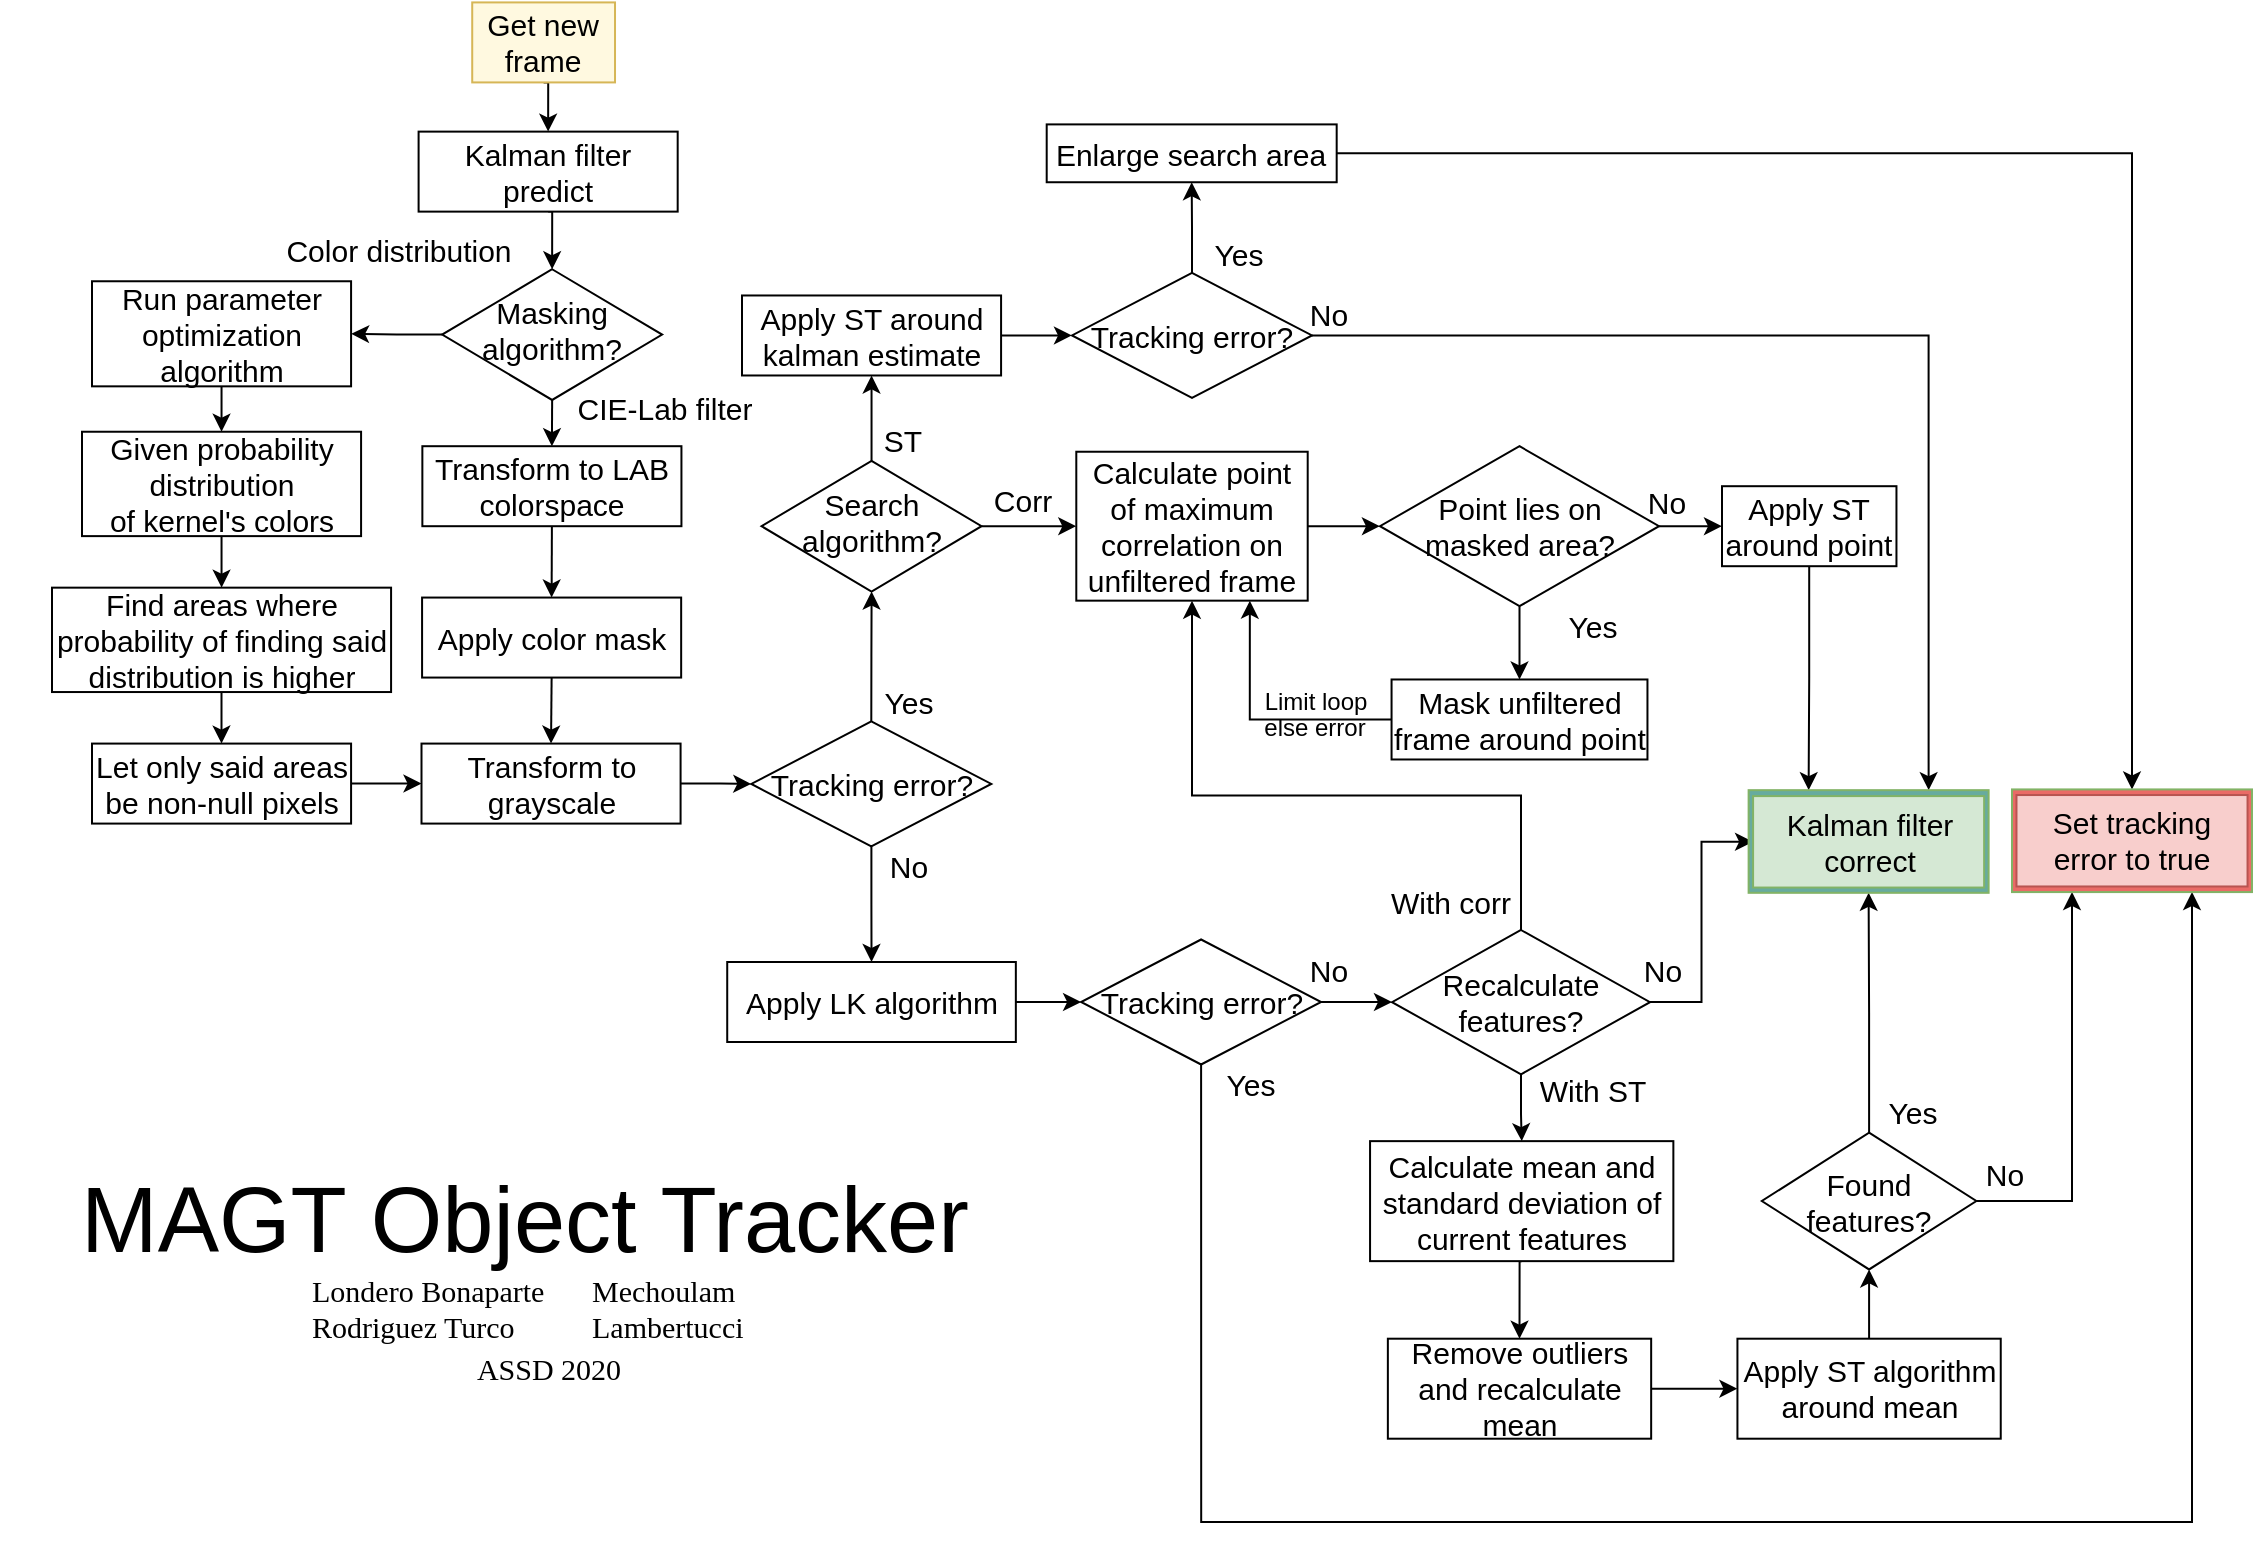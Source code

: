 <mxfile version="13.5.3" type="device"><diagram id="R2lEEEUBdFMjLlhIrx00" name="Page-1"><mxGraphModel dx="1564" dy="2038" grid="1" gridSize="10" guides="1" tooltips="1" connect="1" arrows="1" fold="1" page="1" pageScale="1" pageWidth="850" pageHeight="1100" math="0" shadow="0" extFonts="Permanent Marker^https://fonts.googleapis.com/css?family=Permanent+Marker"><root><mxCell id="0"/><mxCell id="1" parent="0"/><mxCell id="aij4Y5n4_6atn24q3cWg-106" value="&lt;span style=&quot;font-size: 46px&quot;&gt;MAGT Object Tracker&lt;br&gt;&lt;br&gt;&lt;/span&gt;" style="html=1;shape=mxgraph.er.anchor;whiteSpace=wrap;" parent="1" vertex="1"><mxGeometry x="274.7" y="-350" width="522.65" height="54.72" as="geometry"/></mxCell><mxCell id="aij4Y5n4_6atn24q3cWg-182" style="edgeStyle=orthogonalEdgeStyle;rounded=0;orthogonalLoop=1;jettySize=auto;html=1;exitX=0.5;exitY=1;exitDx=0;exitDy=0;entryX=0.5;entryY=0;entryDx=0;entryDy=0;endArrow=classic;endFill=1;fontSize=15;" parent="1" source="aij4Y5n4_6atn24q3cWg-107" target="aij4Y5n4_6atn24q3cWg-180" edge="1"><mxGeometry relative="1" as="geometry"/></mxCell><mxCell id="aij4Y5n4_6atn24q3cWg-107" value="Get new frame" style="whiteSpace=wrap;html=1;align=center;fontSize=15;strokeColor=#d6b656;fillColor=#FFF9E0;" parent="1" vertex="1"><mxGeometry x="510.11" y="-959.79" width="71.4" height="40" as="geometry"/></mxCell><mxCell id="dbfKQcMghmtqp_gexGr6-17" style="edgeStyle=orthogonalEdgeStyle;rounded=0;orthogonalLoop=1;jettySize=auto;html=1;exitX=0.5;exitY=1;exitDx=0;exitDy=0;entryX=0.5;entryY=0;entryDx=0;entryDy=0;" parent="1" source="aij4Y5n4_6atn24q3cWg-115" target="aij4Y5n4_6atn24q3cWg-120" edge="1"><mxGeometry relative="1" as="geometry"/></mxCell><mxCell id="aij4Y5n4_6atn24q3cWg-115" value="Transform to LAB colorspace" style="whiteSpace=wrap;html=1;align=center;fontSize=15;" parent="1" vertex="1"><mxGeometry x="485.18" y="-737.9" width="129.54" height="40" as="geometry"/></mxCell><mxCell id="ABLtIu-_aKYiPm6Nmzqp-6" style="edgeStyle=orthogonalEdgeStyle;rounded=0;orthogonalLoop=1;jettySize=auto;html=1;exitX=0.5;exitY=1;exitDx=0;exitDy=0;entryX=0.5;entryY=0;entryDx=0;entryDy=0;" edge="1" parent="1" source="aij4Y5n4_6atn24q3cWg-120" target="hdx3zf66wQEgFwJE4BHH-2"><mxGeometry relative="1" as="geometry"/></mxCell><mxCell id="aij4Y5n4_6atn24q3cWg-120" value="Apply color mask" style="whiteSpace=wrap;html=1;align=center;fontSize=15;" parent="1" vertex="1"><mxGeometry x="485.04" y="-662.22" width="129.54" height="40" as="geometry"/></mxCell><mxCell id="fiodKd9VDVmk_Bu0P_iS-5" style="edgeStyle=orthogonalEdgeStyle;rounded=0;orthogonalLoop=1;jettySize=auto;html=1;exitX=0.5;exitY=1;exitDx=0;exitDy=0;entryX=0.5;entryY=0;entryDx=0;entryDy=0;" parent="1" source="aij4Y5n4_6atn24q3cWg-180" target="fiodKd9VDVmk_Bu0P_iS-2" edge="1"><mxGeometry relative="1" as="geometry"/></mxCell><mxCell id="aij4Y5n4_6atn24q3cWg-180" value="Kalman filter predict" style="whiteSpace=wrap;html=1;align=center;fontSize=15;" parent="1" vertex="1"><mxGeometry x="483.3" y="-895.19" width="129.54" height="40" as="geometry"/></mxCell><mxCell id="fiodKd9VDVmk_Bu0P_iS-4" style="edgeStyle=orthogonalEdgeStyle;rounded=0;orthogonalLoop=1;jettySize=auto;html=1;entryX=0;entryY=0.5;entryDx=0;entryDy=0;" parent="1" source="hdx3zf66wQEgFwJE4BHH-2" target="dbfKQcMghmtqp_gexGr6-3" edge="1"><mxGeometry relative="1" as="geometry"/></mxCell><mxCell id="hdx3zf66wQEgFwJE4BHH-2" value="Transform to grayscale" style="whiteSpace=wrap;html=1;align=center;fontSize=15;" parent="1" vertex="1"><mxGeometry x="484.75" y="-589.21" width="129.54" height="40" as="geometry"/></mxCell><mxCell id="dbfKQcMghmtqp_gexGr6-8" style="edgeStyle=orthogonalEdgeStyle;rounded=0;orthogonalLoop=1;jettySize=auto;html=1;exitX=0.5;exitY=0;exitDx=0;exitDy=0;" parent="1" source="dbfKQcMghmtqp_gexGr6-3" target="dbfKQcMghmtqp_gexGr6-6" edge="1"><mxGeometry relative="1" as="geometry"/></mxCell><mxCell id="dbfKQcMghmtqp_gexGr6-74" style="edgeStyle=orthogonalEdgeStyle;rounded=0;orthogonalLoop=1;jettySize=auto;html=1;entryX=0.5;entryY=0;entryDx=0;entryDy=0;" parent="1" source="dbfKQcMghmtqp_gexGr6-3" target="dbfKQcMghmtqp_gexGr6-75" edge="1"><mxGeometry relative="1" as="geometry"><mxPoint x="709.77" y="-513.26" as="targetPoint"/></mxGeometry></mxCell><mxCell id="dbfKQcMghmtqp_gexGr6-3" value="Tracking error?" style="shape=rhombus;perimeter=rhombusPerimeter;whiteSpace=wrap;html=1;align=center;fontSize=15;" parent="1" vertex="1"><mxGeometry x="649.65" y="-600.26" width="120" height="62.5" as="geometry"/></mxCell><mxCell id="dbfKQcMghmtqp_gexGr6-4" value="Yes" style="text;html=1;align=center;verticalAlign=middle;resizable=0;points=[];autosize=1;fontSize=15;" parent="1" vertex="1"><mxGeometry x="707.65" y="-620.26" width="40" height="20" as="geometry"/></mxCell><mxCell id="dbfKQcMghmtqp_gexGr6-5" value="No" style="text;html=1;align=center;verticalAlign=middle;resizable=0;points=[];autosize=1;fontSize=15;" parent="1" vertex="1"><mxGeometry x="712.65" y="-537.76" width="30" height="20" as="geometry"/></mxCell><mxCell id="dbfKQcMghmtqp_gexGr6-42" style="edgeStyle=orthogonalEdgeStyle;rounded=0;orthogonalLoop=1;jettySize=auto;html=1;entryX=0.5;entryY=1;entryDx=0;entryDy=0;" parent="1" source="dbfKQcMghmtqp_gexGr6-6" target="dbfKQcMghmtqp_gexGr6-21" edge="1"><mxGeometry relative="1" as="geometry"/></mxCell><mxCell id="dbfKQcMghmtqp_gexGr6-49" style="edgeStyle=orthogonalEdgeStyle;rounded=0;orthogonalLoop=1;jettySize=auto;html=1;entryX=0;entryY=0.5;entryDx=0;entryDy=0;" parent="1" source="dbfKQcMghmtqp_gexGr6-6" target="dbfKQcMghmtqp_gexGr6-28" edge="1"><mxGeometry relative="1" as="geometry"/></mxCell><mxCell id="dbfKQcMghmtqp_gexGr6-6" value="" style="shape=rhombus;perimeter=rhombusPerimeter;whiteSpace=wrap;html=1;align=center;fontSize=15;" parent="1" vertex="1"><mxGeometry x="654.77" y="-730.58" width="110" height="65.36" as="geometry"/></mxCell><mxCell id="dbfKQcMghmtqp_gexGr6-12" value="ST" style="text;html=1;align=center;verticalAlign=middle;resizable=0;points=[];autosize=1;fontSize=15;" parent="1" vertex="1"><mxGeometry x="709.65" y="-750.58" width="30" height="20" as="geometry"/></mxCell><mxCell id="dbfKQcMghmtqp_gexGr6-13" value="Corr" style="text;html=1;align=center;verticalAlign=middle;resizable=0;points=[];autosize=1;fontSize=15;" parent="1" vertex="1"><mxGeometry x="764.77" y="-721.26" width="40" height="20" as="geometry"/></mxCell><mxCell id="dbfKQcMghmtqp_gexGr6-51" style="edgeStyle=orthogonalEdgeStyle;rounded=0;orthogonalLoop=1;jettySize=auto;html=1;exitX=1;exitY=0.5;exitDx=0;exitDy=0;entryX=0;entryY=0.5;entryDx=0;entryDy=0;" parent="1" source="dbfKQcMghmtqp_gexGr6-21" target="dbfKQcMghmtqp_gexGr6-24" edge="1"><mxGeometry relative="1" as="geometry"/></mxCell><mxCell id="dbfKQcMghmtqp_gexGr6-21" value="Apply ST around kalman estimate" style="whiteSpace=wrap;html=1;align=center;fontSize=15;" parent="1" vertex="1"><mxGeometry x="645" y="-813.26" width="129.54" height="40" as="geometry"/></mxCell><mxCell id="dbfKQcMghmtqp_gexGr6-114" style="edgeStyle=orthogonalEdgeStyle;rounded=0;orthogonalLoop=1;jettySize=auto;html=1;entryX=0.5;entryY=1;entryDx=0;entryDy=0;endArrow=classic;endFill=1;" parent="1" source="dbfKQcMghmtqp_gexGr6-24" target="dbfKQcMghmtqp_gexGr6-113" edge="1"><mxGeometry relative="1" as="geometry"/></mxCell><mxCell id="qn4cpnt-2-1w5CuiujG1-18" style="edgeStyle=orthogonalEdgeStyle;rounded=0;orthogonalLoop=1;jettySize=auto;html=1;entryX=0.75;entryY=0;entryDx=0;entryDy=0;" parent="1" source="dbfKQcMghmtqp_gexGr6-24" target="qn4cpnt-2-1w5CuiujG1-13" edge="1"><mxGeometry relative="1" as="geometry"/></mxCell><mxCell id="dbfKQcMghmtqp_gexGr6-24" value="Tracking error?" style="shape=rhombus;perimeter=rhombusPerimeter;whiteSpace=wrap;html=1;align=center;fontSize=15;" parent="1" vertex="1"><mxGeometry x="810" y="-824.51" width="120" height="62.5" as="geometry"/></mxCell><mxCell id="dbfKQcMghmtqp_gexGr6-58" style="edgeStyle=orthogonalEdgeStyle;rounded=0;orthogonalLoop=1;jettySize=auto;html=1;entryX=0;entryY=0.5;entryDx=0;entryDy=0;" parent="1" source="dbfKQcMghmtqp_gexGr6-28" target="dbfKQcMghmtqp_gexGr6-57" edge="1"><mxGeometry relative="1" as="geometry"/></mxCell><mxCell id="dbfKQcMghmtqp_gexGr6-28" value="Calculate point of maximum correlation on unfiltered frame" style="whiteSpace=wrap;html=1;align=center;fontSize=15;" parent="1" vertex="1"><mxGeometry x="812.15" y="-735.13" width="115.7" height="74.46" as="geometry"/></mxCell><mxCell id="dbfKQcMghmtqp_gexGr6-52" value="No" style="text;html=1;align=center;verticalAlign=middle;resizable=0;points=[];autosize=1;fontSize=15;" parent="1" vertex="1"><mxGeometry x="922.78" y="-814.26" width="30" height="20" as="geometry"/></mxCell><mxCell id="dbfKQcMghmtqp_gexGr6-53" value="Yes" style="text;html=1;align=center;verticalAlign=middle;resizable=0;points=[];autosize=1;fontSize=15;" parent="1" vertex="1"><mxGeometry x="872.77" y="-843.51" width="40" height="20" as="geometry"/></mxCell><mxCell id="dbfKQcMghmtqp_gexGr6-60" style="edgeStyle=orthogonalEdgeStyle;rounded=0;orthogonalLoop=1;jettySize=auto;html=1;entryX=0;entryY=0.5;entryDx=0;entryDy=0;" parent="1" source="dbfKQcMghmtqp_gexGr6-57" target="dbfKQcMghmtqp_gexGr6-59" edge="1"><mxGeometry relative="1" as="geometry"/></mxCell><mxCell id="dbfKQcMghmtqp_gexGr6-66" style="edgeStyle=orthogonalEdgeStyle;rounded=0;orthogonalLoop=1;jettySize=auto;html=1;exitX=0.5;exitY=1;exitDx=0;exitDy=0;entryX=0.5;entryY=0;entryDx=0;entryDy=0;" parent="1" source="dbfKQcMghmtqp_gexGr6-57" target="dbfKQcMghmtqp_gexGr6-65" edge="1"><mxGeometry relative="1" as="geometry"/></mxCell><mxCell id="dbfKQcMghmtqp_gexGr6-57" value="Point lies on masked area?" style="shape=rhombus;perimeter=rhombusPerimeter;whiteSpace=wrap;html=1;align=center;fontSize=15;" parent="1" vertex="1"><mxGeometry x="963.98" y="-737.9" width="139.54" height="80" as="geometry"/></mxCell><mxCell id="qn4cpnt-2-1w5CuiujG1-17" style="edgeStyle=orthogonalEdgeStyle;rounded=0;orthogonalLoop=1;jettySize=auto;html=1;entryX=0.25;entryY=0;entryDx=0;entryDy=0;" parent="1" source="dbfKQcMghmtqp_gexGr6-59" target="qn4cpnt-2-1w5CuiujG1-13" edge="1"><mxGeometry relative="1" as="geometry"><Array as="points"/></mxGeometry></mxCell><mxCell id="dbfKQcMghmtqp_gexGr6-59" value="Apply ST around point" style="whiteSpace=wrap;html=1;align=center;fontSize=15;" parent="1" vertex="1"><mxGeometry x="1135" y="-717.9" width="87.23" height="40" as="geometry"/></mxCell><mxCell id="dbfKQcMghmtqp_gexGr6-62" value="No" style="text;html=1;align=center;verticalAlign=middle;resizable=0;points=[];autosize=1;fontSize=15;" parent="1" vertex="1"><mxGeometry x="1092.44" y="-719.9" width="30" height="20" as="geometry"/></mxCell><mxCell id="dbfKQcMghmtqp_gexGr6-63" value="Yes" style="text;html=1;align=center;verticalAlign=middle;resizable=0;points=[];autosize=1;fontSize=15;" parent="1" vertex="1"><mxGeometry x="1050.0" y="-657.9" width="40" height="20" as="geometry"/></mxCell><mxCell id="dbfKQcMghmtqp_gexGr6-67" style="edgeStyle=orthogonalEdgeStyle;rounded=0;orthogonalLoop=1;jettySize=auto;html=1;entryX=0.75;entryY=1;entryDx=0;entryDy=0;" parent="1" source="dbfKQcMghmtqp_gexGr6-65" target="dbfKQcMghmtqp_gexGr6-28" edge="1"><mxGeometry relative="1" as="geometry"/></mxCell><mxCell id="dbfKQcMghmtqp_gexGr6-65" value="Mask unfiltered frame around point" style="whiteSpace=wrap;html=1;align=center;fontSize=15;" parent="1" vertex="1"><mxGeometry x="969.78" y="-621.26" width="127.95" height="40" as="geometry"/></mxCell><mxCell id="dbfKQcMghmtqp_gexGr6-68" value="Limit loop" style="text;html=1;strokeColor=none;fillColor=none;align=center;verticalAlign=middle;whiteSpace=wrap;rounded=0;" parent="1" vertex="1"><mxGeometry x="886.47" y="-620.26" width="91.65" height="20" as="geometry"/></mxCell><mxCell id="dbfKQcMghmtqp_gexGr6-107" style="edgeStyle=orthogonalEdgeStyle;rounded=0;orthogonalLoop=1;jettySize=auto;html=1;entryX=0;entryY=0.5;entryDx=0;entryDy=0;endArrow=classic;endFill=1;" parent="1" source="dbfKQcMghmtqp_gexGr6-75" target="ABLtIu-_aKYiPm6Nmzqp-1" edge="1"><mxGeometry relative="1" as="geometry"><mxPoint x="803.77" y="-460" as="targetPoint"/></mxGeometry></mxCell><mxCell id="dbfKQcMghmtqp_gexGr6-75" value="Apply LK algorithm" style="whiteSpace=wrap;html=1;align=center;fontSize=15;" parent="1" vertex="1"><mxGeometry x="637.61" y="-480" width="144.31" height="40" as="geometry"/></mxCell><mxCell id="dbfKQcMghmtqp_gexGr6-79" style="edgeStyle=orthogonalEdgeStyle;rounded=0;orthogonalLoop=1;jettySize=auto;html=1;exitX=1;exitY=0.5;exitDx=0;exitDy=0;entryX=0;entryY=0.5;entryDx=0;entryDy=0;" parent="1" source="ABLtIu-_aKYiPm6Nmzqp-1" target="dbfKQcMghmtqp_gexGr6-88" edge="1"><mxGeometry relative="1" as="geometry"><mxPoint x="943.31" y="-460" as="sourcePoint"/></mxGeometry></mxCell><mxCell id="qn4cpnt-2-1w5CuiujG1-9" style="edgeStyle=orthogonalEdgeStyle;rounded=0;orthogonalLoop=1;jettySize=auto;html=1;entryX=0.75;entryY=1;entryDx=0;entryDy=0;exitX=0.5;exitY=1;exitDx=0;exitDy=0;" parent="1" source="ABLtIu-_aKYiPm6Nmzqp-1" target="qn4cpnt-2-1w5CuiujG1-7" edge="1"><mxGeometry relative="1" as="geometry"><Array as="points"><mxPoint x="875" y="-200"/><mxPoint x="1370" y="-200"/></Array><mxPoint x="850" y="-370" as="sourcePoint"/></mxGeometry></mxCell><mxCell id="dbfKQcMghmtqp_gexGr6-82" value="Yes" style="text;html=1;align=center;verticalAlign=middle;resizable=0;points=[];autosize=1;fontSize=15;" parent="1" vertex="1"><mxGeometry x="878.77" y="-428.75" width="40" height="20" as="geometry"/></mxCell><mxCell id="dbfKQcMghmtqp_gexGr6-84" value="No" style="text;html=1;align=center;verticalAlign=middle;resizable=0;points=[];autosize=1;fontSize=15;" parent="1" vertex="1"><mxGeometry x="922.78" y="-485.93" width="30" height="20" as="geometry"/></mxCell><mxCell id="dbfKQcMghmtqp_gexGr6-87" style="edgeStyle=orthogonalEdgeStyle;rounded=0;orthogonalLoop=1;jettySize=auto;html=1;entryX=0.5;entryY=0;entryDx=0;entryDy=0;" parent="1" source="dbfKQcMghmtqp_gexGr6-88" target="dbfKQcMghmtqp_gexGr6-90" edge="1"><mxGeometry relative="1" as="geometry"/></mxCell><mxCell id="dbfKQcMghmtqp_gexGr6-108" style="edgeStyle=orthogonalEdgeStyle;rounded=0;orthogonalLoop=1;jettySize=auto;html=1;exitX=0.5;exitY=0;exitDx=0;exitDy=0;entryX=0.5;entryY=1;entryDx=0;entryDy=0;endArrow=classic;endFill=1;" parent="1" source="dbfKQcMghmtqp_gexGr6-88" target="dbfKQcMghmtqp_gexGr6-28" edge="1"><mxGeometry relative="1" as="geometry"><Array as="points"><mxPoint x="1035" y="-563.26"/><mxPoint x="870" y="-563.26"/></Array></mxGeometry></mxCell><mxCell id="qn4cpnt-2-1w5CuiujG1-15" style="edgeStyle=orthogonalEdgeStyle;rounded=0;orthogonalLoop=1;jettySize=auto;html=1;entryX=0;entryY=0.5;entryDx=0;entryDy=0;" parent="1" source="dbfKQcMghmtqp_gexGr6-88" target="qn4cpnt-2-1w5CuiujG1-14" edge="1"><mxGeometry relative="1" as="geometry"/></mxCell><mxCell id="dbfKQcMghmtqp_gexGr6-88" value="Recalculate features?" style="shape=rhombus;perimeter=rhombusPerimeter;whiteSpace=wrap;html=1;align=center;fontSize=15;" parent="1" vertex="1"><mxGeometry x="970.02" y="-496" width="128.98" height="72.14" as="geometry"/></mxCell><mxCell id="dbfKQcMghmtqp_gexGr6-89" style="edgeStyle=orthogonalEdgeStyle;rounded=0;orthogonalLoop=1;jettySize=auto;html=1;exitX=0.5;exitY=1;exitDx=0;exitDy=0;entryX=0.5;entryY=0;entryDx=0;entryDy=0;" parent="1" source="dbfKQcMghmtqp_gexGr6-90" target="dbfKQcMghmtqp_gexGr6-92" edge="1"><mxGeometry relative="1" as="geometry"/></mxCell><mxCell id="dbfKQcMghmtqp_gexGr6-90" value="Calculate mean and standard deviation of current features" style="whiteSpace=wrap;html=1;align=center;fontSize=15;" parent="1" vertex="1"><mxGeometry x="959.03" y="-390.43" width="151.65" height="60" as="geometry"/></mxCell><mxCell id="dbfKQcMghmtqp_gexGr6-91" style="edgeStyle=orthogonalEdgeStyle;rounded=0;orthogonalLoop=1;jettySize=auto;html=1;entryX=0;entryY=0.5;entryDx=0;entryDy=0;" parent="1" source="dbfKQcMghmtqp_gexGr6-92" target="dbfKQcMghmtqp_gexGr6-94" edge="1"><mxGeometry relative="1" as="geometry"/></mxCell><mxCell id="dbfKQcMghmtqp_gexGr6-92" value="Remove outliers and recalculate mean" style="whiteSpace=wrap;html=1;align=center;fontSize=15;" parent="1" vertex="1"><mxGeometry x="967.93" y="-291.65" width="131.65" height="50" as="geometry"/></mxCell><mxCell id="dbfKQcMghmtqp_gexGr6-93" style="edgeStyle=orthogonalEdgeStyle;rounded=0;orthogonalLoop=1;jettySize=auto;html=1;exitX=0.5;exitY=0;exitDx=0;exitDy=0;entryX=0.5;entryY=1;entryDx=0;entryDy=0;" parent="1" source="dbfKQcMghmtqp_gexGr6-94" target="dbfKQcMghmtqp_gexGr6-98" edge="1"><mxGeometry relative="1" as="geometry"/></mxCell><mxCell id="dbfKQcMghmtqp_gexGr6-94" value="Apply ST algorithm around mean" style="whiteSpace=wrap;html=1;align=center;fontSize=15;" parent="1" vertex="1"><mxGeometry x="1142.72" y="-291.65" width="131.65" height="50" as="geometry"/></mxCell><mxCell id="dbfKQcMghmtqp_gexGr6-95" value="No" style="text;html=1;align=center;verticalAlign=middle;resizable=0;points=[];autosize=1;fontSize=15;" parent="1" vertex="1"><mxGeometry x="1090.44" y="-485.93" width="30" height="20" as="geometry"/></mxCell><mxCell id="qn4cpnt-2-1w5CuiujG1-11" style="edgeStyle=orthogonalEdgeStyle;rounded=0;orthogonalLoop=1;jettySize=auto;html=1;entryX=0.25;entryY=1;entryDx=0;entryDy=0;" parent="1" source="dbfKQcMghmtqp_gexGr6-98" target="qn4cpnt-2-1w5CuiujG1-7" edge="1"><mxGeometry relative="1" as="geometry"/></mxCell><mxCell id="qn4cpnt-2-1w5CuiujG1-16" style="edgeStyle=orthogonalEdgeStyle;rounded=0;orthogonalLoop=1;jettySize=auto;html=1;entryX=0.5;entryY=1;entryDx=0;entryDy=0;" parent="1" source="dbfKQcMghmtqp_gexGr6-98" target="qn4cpnt-2-1w5CuiujG1-13" edge="1"><mxGeometry relative="1" as="geometry"/></mxCell><mxCell id="dbfKQcMghmtqp_gexGr6-98" value="Found features?" style="shape=rhombus;perimeter=rhombusPerimeter;whiteSpace=wrap;html=1;align=center;fontSize=15;" parent="1" vertex="1"><mxGeometry x="1154.92" y="-394.71" width="107.25" height="68.43" as="geometry"/></mxCell><mxCell id="dbfKQcMghmtqp_gexGr6-99" value="With ST" style="text;html=1;align=center;verticalAlign=middle;resizable=0;points=[];autosize=1;fontSize=15;" parent="1" vertex="1"><mxGeometry x="1034.71" y="-426" width="70" height="20" as="geometry"/></mxCell><mxCell id="dbfKQcMghmtqp_gexGr6-100" value="Yes" style="text;html=1;align=center;verticalAlign=middle;resizable=0;points=[];autosize=1;fontSize=15;" parent="1" vertex="1"><mxGeometry x="1210" y="-414.71" width="40" height="20" as="geometry"/></mxCell><mxCell id="dbfKQcMghmtqp_gexGr6-101" value="No" style="text;html=1;align=center;verticalAlign=middle;resizable=0;points=[];autosize=1;fontSize=15;" parent="1" vertex="1"><mxGeometry x="1261.17" y="-384.36" width="30" height="20" as="geometry"/></mxCell><mxCell id="dbfKQcMghmtqp_gexGr6-104" value="With corr" style="text;html=1;align=center;verticalAlign=middle;resizable=0;points=[];autosize=1;fontSize=15;" parent="1" vertex="1"><mxGeometry x="959.03" y="-520" width="80" height="20" as="geometry"/></mxCell><mxCell id="qn4cpnt-2-1w5CuiujG1-12" style="edgeStyle=orthogonalEdgeStyle;rounded=0;orthogonalLoop=1;jettySize=auto;html=1;entryX=0.5;entryY=0;entryDx=0;entryDy=0;" parent="1" source="dbfKQcMghmtqp_gexGr6-113" target="qn4cpnt-2-1w5CuiujG1-7" edge="1"><mxGeometry relative="1" as="geometry"/></mxCell><mxCell id="dbfKQcMghmtqp_gexGr6-113" value="Enlarge search area" style="whiteSpace=wrap;html=1;align=center;fontSize=15;" parent="1" vertex="1"><mxGeometry x="797.35" y="-898.8" width="144.99" height="28.92" as="geometry"/></mxCell><mxCell id="dbfKQcMghmtqp_gexGr6-135" value="&lt;font style=&quot;font-size: 15px&quot; face=&quot;Times New Roman&quot;&gt;ASSD 2020&lt;/font&gt;" style="text;html=1;align=center;verticalAlign=middle;resizable=0;points=[];autosize=1;" parent="1" vertex="1"><mxGeometry x="503.07" y="-287.47" width="90" height="20" as="geometry"/></mxCell><mxCell id="dbfKQcMghmtqp_gexGr6-138" value="&lt;font style=&quot;font-size: 15px&quot;&gt;Search algorithm?&lt;/font&gt;" style="text;html=1;strokeColor=none;fillColor=none;align=center;verticalAlign=middle;whiteSpace=wrap;rounded=0;" parent="1" vertex="1"><mxGeometry x="679.65" y="-709.9" width="60" height="20" as="geometry"/></mxCell><mxCell id="dbfKQcMghmtqp_gexGr6-139" value="else error" style="text;html=1;strokeColor=none;fillColor=none;align=center;verticalAlign=middle;whiteSpace=wrap;rounded=0;" parent="1" vertex="1"><mxGeometry x="878.77" y="-607.26" width="105.05" height="20" as="geometry"/></mxCell><mxCell id="ABLtIu-_aKYiPm6Nmzqp-5" style="edgeStyle=orthogonalEdgeStyle;rounded=0;orthogonalLoop=1;jettySize=auto;html=1;exitX=0.5;exitY=1;exitDx=0;exitDy=0;entryX=0.5;entryY=0;entryDx=0;entryDy=0;" edge="1" parent="1" source="fiodKd9VDVmk_Bu0P_iS-2" target="aij4Y5n4_6atn24q3cWg-115"><mxGeometry relative="1" as="geometry"/></mxCell><mxCell id="ABLtIu-_aKYiPm6Nmzqp-7" style="edgeStyle=orthogonalEdgeStyle;rounded=0;orthogonalLoop=1;jettySize=auto;html=1;exitX=0;exitY=0.5;exitDx=0;exitDy=0;entryX=1;entryY=0.5;entryDx=0;entryDy=0;" edge="1" parent="1" source="fiodKd9VDVmk_Bu0P_iS-2" target="ABLtIu-_aKYiPm6Nmzqp-2"><mxGeometry relative="1" as="geometry"/></mxCell><mxCell id="fiodKd9VDVmk_Bu0P_iS-2" value="" style="shape=rhombus;perimeter=rhombusPerimeter;whiteSpace=wrap;html=1;align=center;fontSize=15;" parent="1" vertex="1"><mxGeometry x="495.07" y="-826.37" width="110" height="65.36" as="geometry"/></mxCell><mxCell id="fiodKd9VDVmk_Bu0P_iS-3" value="&lt;font style=&quot;font-size: 15px&quot;&gt;Masking algorithm?&lt;/font&gt;" style="text;html=1;strokeColor=none;fillColor=none;align=center;verticalAlign=middle;whiteSpace=wrap;rounded=0;" parent="1" vertex="1"><mxGeometry x="519.95" y="-805.69" width="60" height="20" as="geometry"/></mxCell><mxCell id="fiodKd9VDVmk_Bu0P_iS-21" style="edgeStyle=orthogonalEdgeStyle;rounded=0;orthogonalLoop=1;jettySize=auto;html=1;exitX=0.5;exitY=1;exitDx=0;exitDy=0;entryX=0.5;entryY=0;entryDx=0;entryDy=0;" parent="1" source="fiodKd9VDVmk_Bu0P_iS-7" target="fiodKd9VDVmk_Bu0P_iS-18" edge="1"><mxGeometry relative="1" as="geometry"/></mxCell><mxCell id="fiodKd9VDVmk_Bu0P_iS-7" value="Given probability distribution of&amp;nbsp;kernel's colors" style="whiteSpace=wrap;html=1;align=center;fontSize=15;" parent="1" vertex="1"><mxGeometry x="315" y="-745.13" width="139.54" height="52.19" as="geometry"/></mxCell><mxCell id="fiodKd9VDVmk_Bu0P_iS-38" style="edgeStyle=orthogonalEdgeStyle;rounded=0;orthogonalLoop=1;jettySize=auto;html=1;entryX=0;entryY=0.5;entryDx=0;entryDy=0;endArrow=classic;endFill=1;" parent="1" source="fiodKd9VDVmk_Bu0P_iS-10" target="hdx3zf66wQEgFwJE4BHH-2" edge="1"><mxGeometry relative="1" as="geometry"/></mxCell><mxCell id="fiodKd9VDVmk_Bu0P_iS-10" value="Let only said areas be non-null pixels" style="whiteSpace=wrap;html=1;align=center;fontSize=15;" parent="1" vertex="1"><mxGeometry x="320" y="-589.21" width="129.54" height="40" as="geometry"/></mxCell><mxCell id="fiodKd9VDVmk_Bu0P_iS-22" style="edgeStyle=orthogonalEdgeStyle;rounded=0;orthogonalLoop=1;jettySize=auto;html=1;entryX=0.5;entryY=0;entryDx=0;entryDy=0;" parent="1" source="fiodKd9VDVmk_Bu0P_iS-18" target="fiodKd9VDVmk_Bu0P_iS-10" edge="1"><mxGeometry relative="1" as="geometry"/></mxCell><mxCell id="fiodKd9VDVmk_Bu0P_iS-18" value="Find areas where probability of finding said distribution is higher" style="whiteSpace=wrap;html=1;align=center;fontSize=15;" parent="1" vertex="1"><mxGeometry x="300" y="-667.17" width="169.54" height="52.19" as="geometry"/></mxCell><mxCell id="fiodKd9VDVmk_Bu0P_iS-26" value="&lt;div&gt;&lt;span style=&quot;font-size: 15px&quot;&gt;&lt;font face=&quot;Times New Roman&quot;&gt;Mechoulam&lt;/font&gt;&lt;/span&gt;&lt;/div&gt;&lt;font style=&quot;text-align: center ; font-size: 15px&quot; face=&quot;Times New Roman&quot;&gt;&lt;div style=&quot;text-align: left&quot;&gt;Lambertucci&lt;/div&gt;&lt;/font&gt;" style="text;html=1;align=left;verticalAlign=middle;resizable=0;points=[];autosize=1;" parent="1" vertex="1"><mxGeometry x="568.08" y="-322.47" width="90" height="30" as="geometry"/></mxCell><mxCell id="fiodKd9VDVmk_Bu0P_iS-27" value="&lt;div&gt;&lt;font face=&quot;Times New Roman&quot;&gt;&lt;span style=&quot;font-size: 15px&quot;&gt;Londero Bonaparte&lt;/span&gt;&lt;/font&gt;&lt;/div&gt;&lt;div&gt;&lt;font face=&quot;Times New Roman&quot;&gt;&lt;span style=&quot;font-size: 15px&quot;&gt;Rodriguez Turco&lt;/span&gt;&lt;/font&gt;&lt;/div&gt;" style="text;html=1;align=left;verticalAlign=middle;resizable=0;points=[];autosize=1;" parent="1" vertex="1"><mxGeometry x="428.08" y="-327.47" width="130" height="40" as="geometry"/></mxCell><mxCell id="fiodKd9VDVmk_Bu0P_iS-28" value="Color distribution" style="text;html=1;align=center;verticalAlign=middle;resizable=0;points=[];autosize=1;fontSize=15;" parent="1" vertex="1"><mxGeometry x="408.0" y="-846.04" width="130" height="20" as="geometry"/></mxCell><mxCell id="fiodKd9VDVmk_Bu0P_iS-34" value="CIE-Lab filter" style="text;html=1;align=center;verticalAlign=middle;resizable=0;points=[];autosize=1;fontSize=15;" parent="1" vertex="1"><mxGeometry x="556.08" y="-766.83" width="100" height="20" as="geometry"/></mxCell><mxCell id="qn4cpnt-2-1w5CuiujG1-7" value="" style="rounded=0;whiteSpace=wrap;html=1;strokeColor=#82b366;fillColor=#EA6B66;" parent="1" vertex="1"><mxGeometry x="1280" y="-566.29" width="120" height="51.33" as="geometry"/></mxCell><mxCell id="qn4cpnt-2-1w5CuiujG1-8" value="Set tracking error to true" style="whiteSpace=wrap;html=1;align=center;fontSize=15;fillColor=#f8cecc;strokeColor=#b85450;" parent="1" vertex="1"><mxGeometry x="1282.24" y="-563.48" width="115.53" height="45.72" as="geometry"/></mxCell><mxCell id="qn4cpnt-2-1w5CuiujG1-13" value="" style="rounded=0;whiteSpace=wrap;html=1;strokeColor=#82b366;fillColor=#67AB9F;" parent="1" vertex="1"><mxGeometry x="1148.31" y="-565.92" width="120" height="51.33" as="geometry"/></mxCell><mxCell id="qn4cpnt-2-1w5CuiujG1-14" value="Kalman filter correct" style="whiteSpace=wrap;html=1;align=center;fontSize=15;fillColor=#d5e8d4;strokeColor=#82b366;" parent="1" vertex="1"><mxGeometry x="1150.54" y="-562.95" width="115.53" height="45.72" as="geometry"/></mxCell><mxCell id="ABLtIu-_aKYiPm6Nmzqp-1" value="Tracking error?" style="shape=rhombus;perimeter=rhombusPerimeter;whiteSpace=wrap;html=1;align=center;fontSize=15;" vertex="1" parent="1"><mxGeometry x="814.55" y="-491.25" width="120" height="62.5" as="geometry"/></mxCell><mxCell id="ABLtIu-_aKYiPm6Nmzqp-8" style="edgeStyle=orthogonalEdgeStyle;rounded=0;orthogonalLoop=1;jettySize=auto;html=1;exitX=0.5;exitY=1;exitDx=0;exitDy=0;entryX=0.5;entryY=0;entryDx=0;entryDy=0;" edge="1" parent="1" source="ABLtIu-_aKYiPm6Nmzqp-2" target="fiodKd9VDVmk_Bu0P_iS-7"><mxGeometry relative="1" as="geometry"/></mxCell><mxCell id="ABLtIu-_aKYiPm6Nmzqp-2" value="Run parameter optimization algorithm" style="whiteSpace=wrap;html=1;align=center;fontSize=15;" vertex="1" parent="1"><mxGeometry x="320" y="-820.37" width="129.54" height="52.54" as="geometry"/></mxCell></root></mxGraphModel></diagram></mxfile>